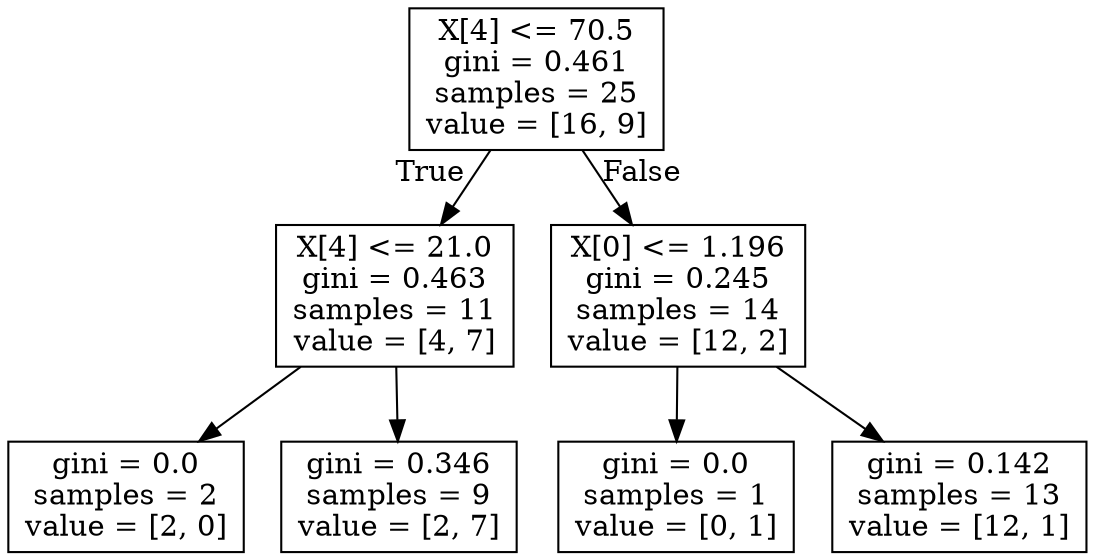 digraph Tree {
node [shape=box] ;
0 [label="X[4] <= 70.5\ngini = 0.461\nsamples = 25\nvalue = [16, 9]"] ;
1 [label="X[4] <= 21.0\ngini = 0.463\nsamples = 11\nvalue = [4, 7]"] ;
0 -> 1 [labeldistance=2.5, labelangle=45, headlabel="True"] ;
2 [label="gini = 0.0\nsamples = 2\nvalue = [2, 0]"] ;
1 -> 2 ;
3 [label="gini = 0.346\nsamples = 9\nvalue = [2, 7]"] ;
1 -> 3 ;
4 [label="X[0] <= 1.196\ngini = 0.245\nsamples = 14\nvalue = [12, 2]"] ;
0 -> 4 [labeldistance=2.5, labelangle=-45, headlabel="False"] ;
5 [label="gini = 0.0\nsamples = 1\nvalue = [0, 1]"] ;
4 -> 5 ;
6 [label="gini = 0.142\nsamples = 13\nvalue = [12, 1]"] ;
4 -> 6 ;
}